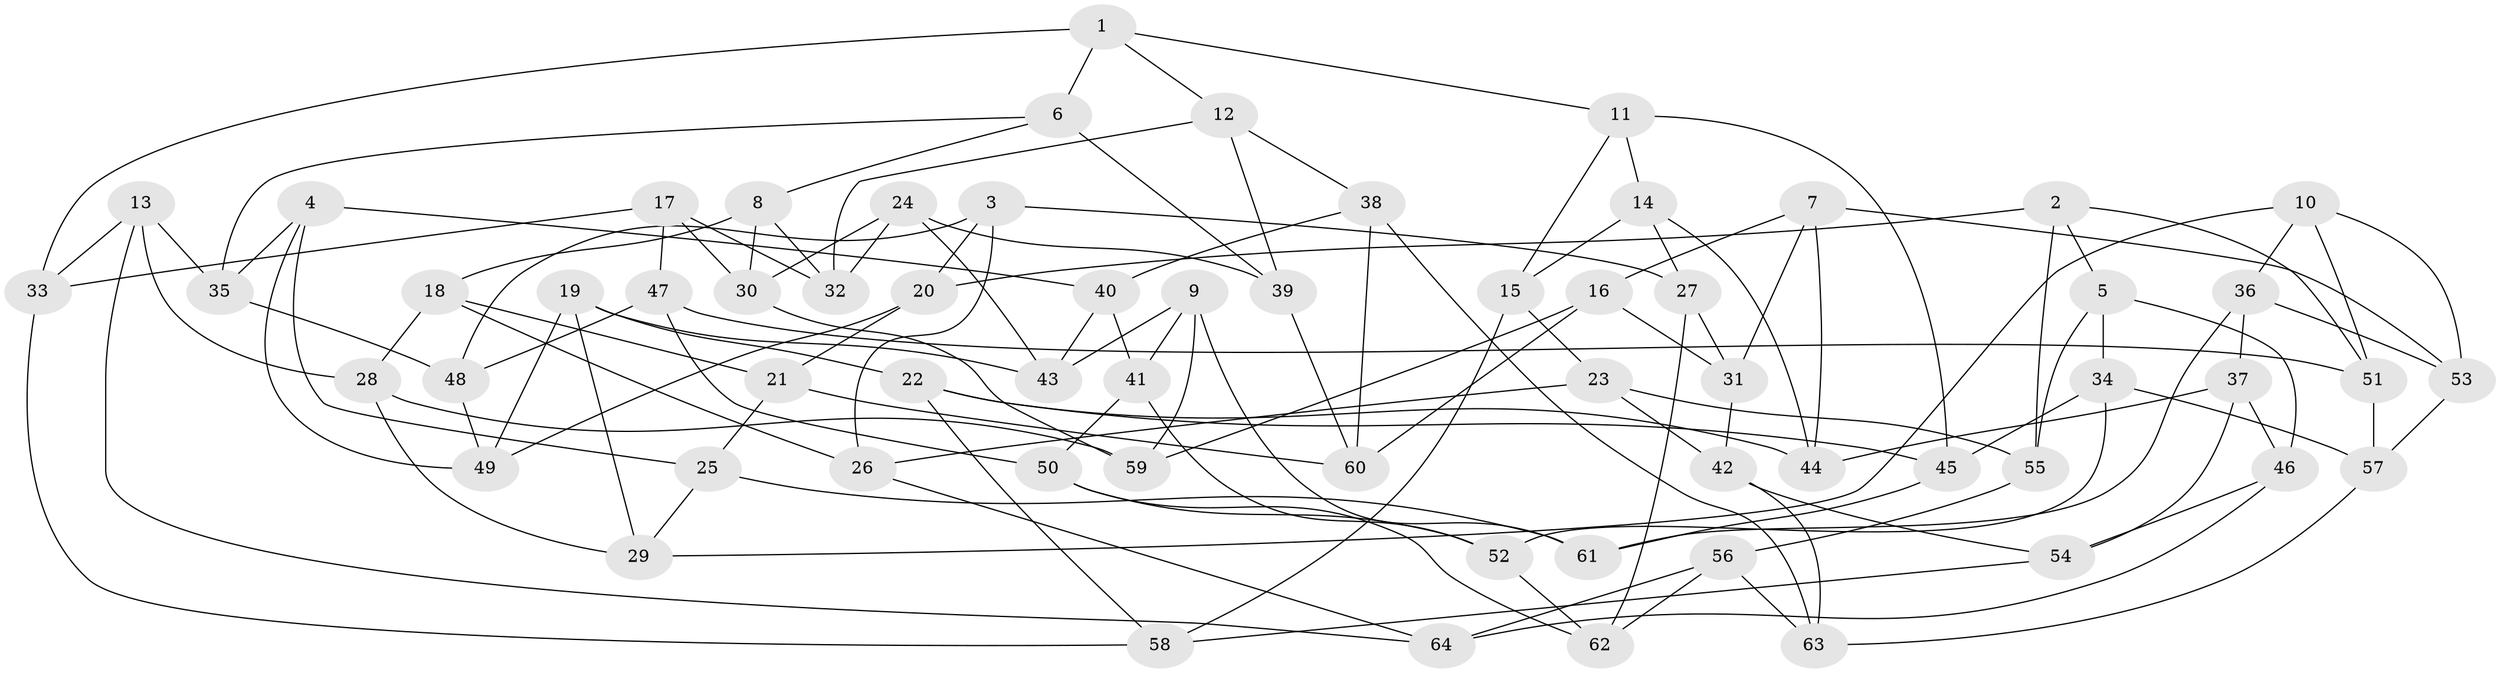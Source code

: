 // coarse degree distribution, {4: 0.2702702702702703, 5: 0.2972972972972973, 6: 0.40540540540540543, 3: 0.02702702702702703}
// Generated by graph-tools (version 1.1) at 2025/42/03/06/25 10:42:20]
// undirected, 64 vertices, 128 edges
graph export_dot {
graph [start="1"]
  node [color=gray90,style=filled];
  1;
  2;
  3;
  4;
  5;
  6;
  7;
  8;
  9;
  10;
  11;
  12;
  13;
  14;
  15;
  16;
  17;
  18;
  19;
  20;
  21;
  22;
  23;
  24;
  25;
  26;
  27;
  28;
  29;
  30;
  31;
  32;
  33;
  34;
  35;
  36;
  37;
  38;
  39;
  40;
  41;
  42;
  43;
  44;
  45;
  46;
  47;
  48;
  49;
  50;
  51;
  52;
  53;
  54;
  55;
  56;
  57;
  58;
  59;
  60;
  61;
  62;
  63;
  64;
  1 -- 6;
  1 -- 12;
  1 -- 11;
  1 -- 33;
  2 -- 51;
  2 -- 5;
  2 -- 55;
  2 -- 20;
  3 -- 26;
  3 -- 48;
  3 -- 27;
  3 -- 20;
  4 -- 40;
  4 -- 35;
  4 -- 49;
  4 -- 25;
  5 -- 55;
  5 -- 34;
  5 -- 46;
  6 -- 8;
  6 -- 39;
  6 -- 35;
  7 -- 53;
  7 -- 16;
  7 -- 44;
  7 -- 31;
  8 -- 32;
  8 -- 30;
  8 -- 18;
  9 -- 41;
  9 -- 43;
  9 -- 61;
  9 -- 59;
  10 -- 53;
  10 -- 36;
  10 -- 51;
  10 -- 29;
  11 -- 45;
  11 -- 14;
  11 -- 15;
  12 -- 32;
  12 -- 39;
  12 -- 38;
  13 -- 28;
  13 -- 35;
  13 -- 64;
  13 -- 33;
  14 -- 44;
  14 -- 15;
  14 -- 27;
  15 -- 58;
  15 -- 23;
  16 -- 31;
  16 -- 60;
  16 -- 59;
  17 -- 33;
  17 -- 32;
  17 -- 47;
  17 -- 30;
  18 -- 26;
  18 -- 28;
  18 -- 21;
  19 -- 29;
  19 -- 22;
  19 -- 49;
  19 -- 43;
  20 -- 21;
  20 -- 49;
  21 -- 25;
  21 -- 60;
  22 -- 44;
  22 -- 58;
  22 -- 45;
  23 -- 55;
  23 -- 42;
  23 -- 26;
  24 -- 30;
  24 -- 32;
  24 -- 43;
  24 -- 39;
  25 -- 61;
  25 -- 29;
  26 -- 64;
  27 -- 62;
  27 -- 31;
  28 -- 29;
  28 -- 59;
  30 -- 59;
  31 -- 42;
  33 -- 58;
  34 -- 45;
  34 -- 57;
  34 -- 52;
  35 -- 48;
  36 -- 61;
  36 -- 37;
  36 -- 53;
  37 -- 54;
  37 -- 44;
  37 -- 46;
  38 -- 63;
  38 -- 40;
  38 -- 60;
  39 -- 60;
  40 -- 43;
  40 -- 41;
  41 -- 52;
  41 -- 50;
  42 -- 54;
  42 -- 63;
  45 -- 61;
  46 -- 64;
  46 -- 54;
  47 -- 51;
  47 -- 50;
  47 -- 48;
  48 -- 49;
  50 -- 62;
  50 -- 52;
  51 -- 57;
  52 -- 62;
  53 -- 57;
  54 -- 58;
  55 -- 56;
  56 -- 63;
  56 -- 62;
  56 -- 64;
  57 -- 63;
}

